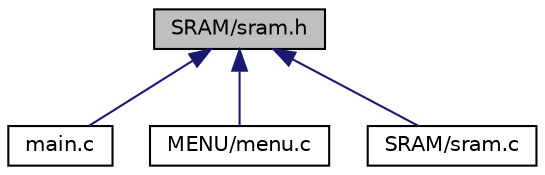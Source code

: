 digraph "SRAM/sram.h"
{
 // LATEX_PDF_SIZE
  edge [fontname="Helvetica",fontsize="10",labelfontname="Helvetica",labelfontsize="10"];
  node [fontname="Helvetica",fontsize="10",shape=record];
  Node1 [label="SRAM/sram.h",height=0.2,width=0.4,color="black", fillcolor="grey75", style="filled", fontcolor="black",tooltip="Init and reset the Sram. Interface for reading and writing will be in xmem."];
  Node1 -> Node2 [dir="back",color="midnightblue",fontsize="10",style="solid",fontname="Helvetica"];
  Node2 [label="main.c",height=0.2,width=0.4,color="black", fillcolor="white", style="filled",URL="$main_8c.html",tooltip="The main function for running the code of the application."];
  Node1 -> Node3 [dir="back",color="midnightblue",fontsize="10",style="solid",fontname="Helvetica"];
  Node3 [label="MENU/menu.c",height=0.2,width=0.4,color="black", fillcolor="white", style="filled",URL="$menu_8c_source.html",tooltip=" "];
  Node1 -> Node4 [dir="back",color="midnightblue",fontsize="10",style="solid",fontname="Helvetica"];
  Node4 [label="SRAM/sram.c",height=0.2,width=0.4,color="black", fillcolor="white", style="filled",URL="$sram_8c_source.html",tooltip=" "];
}
